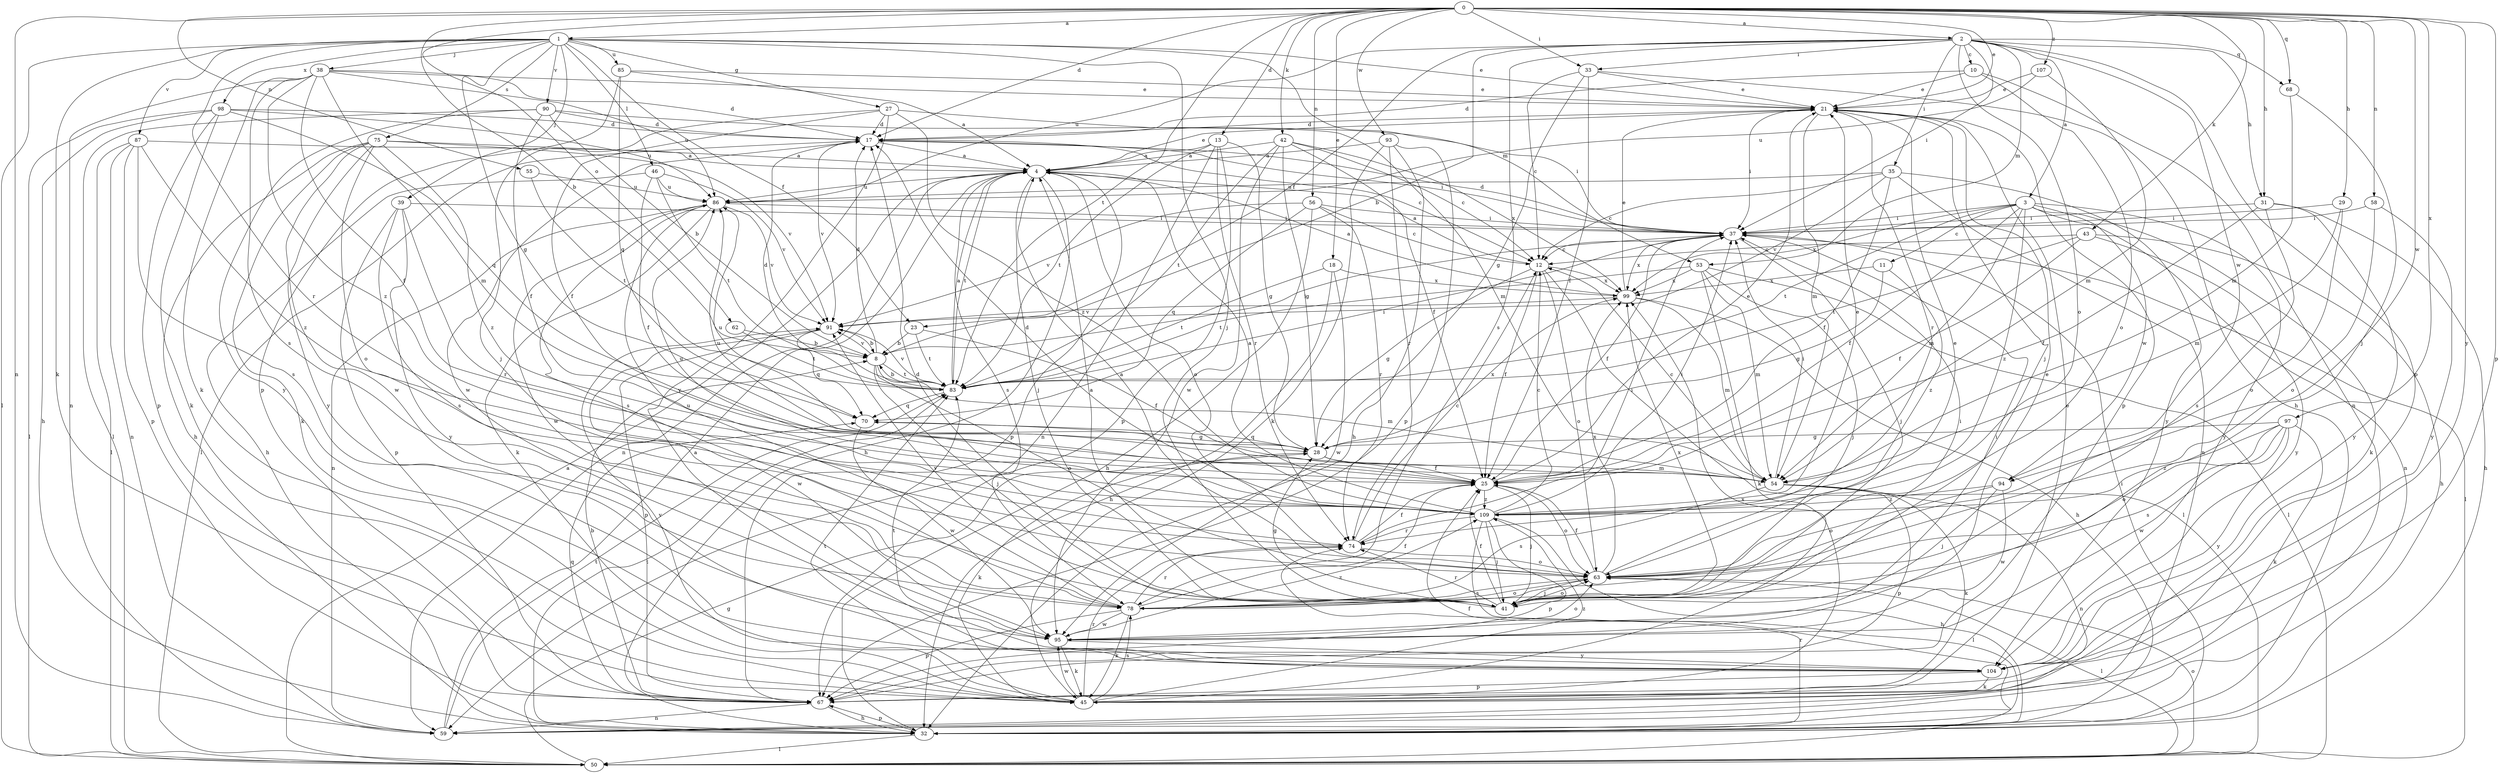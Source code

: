 strict digraph  {
0;
1;
2;
3;
4;
8;
10;
11;
12;
13;
17;
18;
21;
23;
25;
27;
28;
29;
31;
32;
33;
35;
37;
38;
39;
41;
42;
43;
45;
46;
50;
53;
54;
55;
56;
58;
59;
62;
63;
67;
68;
70;
74;
75;
78;
83;
85;
86;
87;
90;
91;
93;
94;
95;
97;
98;
99;
104;
107;
109;
0 -> 1  [label=a];
0 -> 2  [label=a];
0 -> 8  [label=b];
0 -> 13  [label=d];
0 -> 17  [label=d];
0 -> 18  [label=e];
0 -> 21  [label=e];
0 -> 29  [label=h];
0 -> 31  [label=h];
0 -> 33  [label=i];
0 -> 42  [label=k];
0 -> 43  [label=k];
0 -> 55  [label=n];
0 -> 56  [label=n];
0 -> 58  [label=n];
0 -> 59  [label=n];
0 -> 62  [label=o];
0 -> 67  [label=p];
0 -> 68  [label=q];
0 -> 83  [label=t];
0 -> 93  [label=w];
0 -> 94  [label=w];
0 -> 97  [label=x];
0 -> 104  [label=y];
0 -> 107  [label=z];
1 -> 21  [label=e];
1 -> 23  [label=f];
1 -> 27  [label=g];
1 -> 28  [label=g];
1 -> 38  [label=j];
1 -> 39  [label=j];
1 -> 41  [label=j];
1 -> 45  [label=k];
1 -> 46  [label=l];
1 -> 50  [label=l];
1 -> 53  [label=m];
1 -> 74  [label=r];
1 -> 75  [label=s];
1 -> 85  [label=u];
1 -> 87  [label=v];
1 -> 90  [label=v];
1 -> 98  [label=x];
2 -> 3  [label=a];
2 -> 8  [label=b];
2 -> 10  [label=c];
2 -> 23  [label=f];
2 -> 31  [label=h];
2 -> 33  [label=i];
2 -> 35  [label=i];
2 -> 37  [label=i];
2 -> 53  [label=m];
2 -> 63  [label=o];
2 -> 67  [label=p];
2 -> 68  [label=q];
2 -> 78  [label=s];
2 -> 86  [label=u];
2 -> 94  [label=w];
3 -> 11  [label=c];
3 -> 25  [label=f];
3 -> 37  [label=i];
3 -> 45  [label=k];
3 -> 54  [label=m];
3 -> 59  [label=n];
3 -> 83  [label=t];
3 -> 94  [label=w];
3 -> 99  [label=x];
3 -> 104  [label=y];
3 -> 109  [label=z];
4 -> 21  [label=e];
4 -> 32  [label=h];
4 -> 41  [label=j];
4 -> 59  [label=n];
4 -> 63  [label=o];
4 -> 67  [label=p];
4 -> 78  [label=s];
4 -> 83  [label=t];
4 -> 86  [label=u];
8 -> 17  [label=d];
8 -> 37  [label=i];
8 -> 41  [label=j];
8 -> 54  [label=m];
8 -> 63  [label=o];
8 -> 83  [label=t];
8 -> 91  [label=v];
10 -> 17  [label=d];
10 -> 21  [label=e];
10 -> 59  [label=n];
10 -> 63  [label=o];
11 -> 28  [label=g];
11 -> 99  [label=x];
11 -> 109  [label=z];
12 -> 4  [label=a];
12 -> 25  [label=f];
12 -> 28  [label=g];
12 -> 50  [label=l];
12 -> 63  [label=o];
12 -> 99  [label=x];
13 -> 4  [label=a];
13 -> 28  [label=g];
13 -> 59  [label=n];
13 -> 67  [label=p];
13 -> 74  [label=r];
13 -> 83  [label=t];
17 -> 4  [label=a];
17 -> 12  [label=c];
17 -> 37  [label=i];
17 -> 50  [label=l];
17 -> 91  [label=v];
17 -> 95  [label=w];
18 -> 32  [label=h];
18 -> 83  [label=t];
18 -> 95  [label=w];
18 -> 99  [label=x];
21 -> 17  [label=d];
21 -> 37  [label=i];
21 -> 41  [label=j];
21 -> 54  [label=m];
21 -> 67  [label=p];
21 -> 74  [label=r];
23 -> 8  [label=b];
23 -> 25  [label=f];
23 -> 83  [label=t];
25 -> 21  [label=e];
25 -> 41  [label=j];
25 -> 63  [label=o];
25 -> 109  [label=z];
27 -> 17  [label=d];
27 -> 25  [label=f];
27 -> 41  [label=j];
27 -> 54  [label=m];
27 -> 104  [label=y];
27 -> 109  [label=z];
28 -> 25  [label=f];
28 -> 45  [label=k];
28 -> 54  [label=m];
28 -> 70  [label=q];
28 -> 86  [label=u];
28 -> 99  [label=x];
29 -> 37  [label=i];
29 -> 54  [label=m];
29 -> 63  [label=o];
31 -> 25  [label=f];
31 -> 32  [label=h];
31 -> 37  [label=i];
31 -> 78  [label=s];
31 -> 104  [label=y];
32 -> 25  [label=f];
32 -> 37  [label=i];
32 -> 50  [label=l];
32 -> 67  [label=p];
32 -> 74  [label=r];
32 -> 83  [label=t];
33 -> 12  [label=c];
33 -> 21  [label=e];
33 -> 25  [label=f];
33 -> 28  [label=g];
33 -> 32  [label=h];
35 -> 12  [label=c];
35 -> 25  [label=f];
35 -> 59  [label=n];
35 -> 86  [label=u];
35 -> 91  [label=v];
35 -> 104  [label=y];
37 -> 12  [label=c];
37 -> 17  [label=d];
37 -> 25  [label=f];
37 -> 41  [label=j];
37 -> 50  [label=l];
37 -> 99  [label=x];
38 -> 17  [label=d];
38 -> 21  [label=e];
38 -> 25  [label=f];
38 -> 45  [label=k];
38 -> 54  [label=m];
38 -> 59  [label=n];
38 -> 78  [label=s];
38 -> 86  [label=u];
38 -> 109  [label=z];
39 -> 37  [label=i];
39 -> 67  [label=p];
39 -> 74  [label=r];
39 -> 78  [label=s];
39 -> 104  [label=y];
41 -> 4  [label=a];
41 -> 17  [label=d];
41 -> 25  [label=f];
41 -> 28  [label=g];
41 -> 37  [label=i];
41 -> 63  [label=o];
41 -> 74  [label=r];
41 -> 91  [label=v];
41 -> 99  [label=x];
42 -> 4  [label=a];
42 -> 12  [label=c];
42 -> 25  [label=f];
42 -> 28  [label=g];
42 -> 83  [label=t];
42 -> 95  [label=w];
42 -> 99  [label=x];
43 -> 12  [label=c];
43 -> 25  [label=f];
43 -> 32  [label=h];
43 -> 83  [label=t];
43 -> 104  [label=y];
45 -> 21  [label=e];
45 -> 74  [label=r];
45 -> 78  [label=s];
45 -> 83  [label=t];
45 -> 91  [label=v];
45 -> 95  [label=w];
45 -> 99  [label=x];
45 -> 109  [label=z];
46 -> 25  [label=f];
46 -> 32  [label=h];
46 -> 83  [label=t];
46 -> 86  [label=u];
46 -> 91  [label=v];
50 -> 4  [label=a];
50 -> 28  [label=g];
50 -> 63  [label=o];
53 -> 41  [label=j];
53 -> 45  [label=k];
53 -> 50  [label=l];
53 -> 54  [label=m];
53 -> 83  [label=t];
53 -> 99  [label=x];
54 -> 12  [label=c];
54 -> 37  [label=i];
54 -> 45  [label=k];
54 -> 59  [label=n];
54 -> 67  [label=p];
54 -> 78  [label=s];
54 -> 86  [label=u];
55 -> 83  [label=t];
55 -> 86  [label=u];
56 -> 12  [label=c];
56 -> 32  [label=h];
56 -> 37  [label=i];
56 -> 70  [label=q];
56 -> 74  [label=r];
56 -> 91  [label=v];
58 -> 37  [label=i];
58 -> 63  [label=o];
58 -> 104  [label=y];
59 -> 4  [label=a];
59 -> 83  [label=t];
62 -> 8  [label=b];
62 -> 83  [label=t];
63 -> 4  [label=a];
63 -> 21  [label=e];
63 -> 25  [label=f];
63 -> 41  [label=j];
63 -> 50  [label=l];
63 -> 78  [label=s];
63 -> 99  [label=x];
67 -> 8  [label=b];
67 -> 32  [label=h];
67 -> 59  [label=n];
67 -> 70  [label=q];
68 -> 41  [label=j];
68 -> 54  [label=m];
70 -> 28  [label=g];
70 -> 95  [label=w];
74 -> 12  [label=c];
74 -> 25  [label=f];
74 -> 37  [label=i];
74 -> 63  [label=o];
75 -> 4  [label=a];
75 -> 32  [label=h];
75 -> 45  [label=k];
75 -> 63  [label=o];
75 -> 91  [label=v];
75 -> 95  [label=w];
75 -> 104  [label=y];
75 -> 109  [label=z];
78 -> 25  [label=f];
78 -> 45  [label=k];
78 -> 63  [label=o];
78 -> 67  [label=p];
78 -> 74  [label=r];
78 -> 86  [label=u];
78 -> 95  [label=w];
83 -> 4  [label=a];
83 -> 8  [label=b];
83 -> 17  [label=d];
83 -> 37  [label=i];
83 -> 70  [label=q];
83 -> 91  [label=v];
85 -> 4  [label=a];
85 -> 21  [label=e];
85 -> 67  [label=p];
85 -> 70  [label=q];
86 -> 37  [label=i];
86 -> 45  [label=k];
86 -> 59  [label=n];
86 -> 78  [label=s];
86 -> 91  [label=v];
86 -> 95  [label=w];
87 -> 4  [label=a];
87 -> 50  [label=l];
87 -> 59  [label=n];
87 -> 67  [label=p];
87 -> 78  [label=s];
87 -> 109  [label=z];
90 -> 8  [label=b];
90 -> 17  [label=d];
90 -> 25  [label=f];
90 -> 37  [label=i];
90 -> 50  [label=l];
90 -> 104  [label=y];
91 -> 8  [label=b];
91 -> 67  [label=p];
91 -> 70  [label=q];
91 -> 95  [label=w];
93 -> 4  [label=a];
93 -> 32  [label=h];
93 -> 45  [label=k];
93 -> 67  [label=p];
93 -> 74  [label=r];
94 -> 41  [label=j];
94 -> 63  [label=o];
94 -> 95  [label=w];
94 -> 109  [label=z];
95 -> 21  [label=e];
95 -> 37  [label=i];
95 -> 45  [label=k];
95 -> 63  [label=o];
95 -> 104  [label=y];
95 -> 109  [label=z];
97 -> 28  [label=g];
97 -> 45  [label=k];
97 -> 63  [label=o];
97 -> 78  [label=s];
97 -> 95  [label=w];
97 -> 104  [label=y];
97 -> 109  [label=z];
98 -> 17  [label=d];
98 -> 32  [label=h];
98 -> 45  [label=k];
98 -> 50  [label=l];
98 -> 67  [label=p];
98 -> 70  [label=q];
98 -> 86  [label=u];
99 -> 4  [label=a];
99 -> 21  [label=e];
99 -> 32  [label=h];
99 -> 54  [label=m];
99 -> 91  [label=v];
104 -> 45  [label=k];
104 -> 67  [label=p];
104 -> 83  [label=t];
107 -> 21  [label=e];
107 -> 54  [label=m];
107 -> 86  [label=u];
109 -> 4  [label=a];
109 -> 12  [label=c];
109 -> 17  [label=d];
109 -> 21  [label=e];
109 -> 32  [label=h];
109 -> 37  [label=i];
109 -> 41  [label=j];
109 -> 50  [label=l];
109 -> 67  [label=p];
109 -> 74  [label=r];
109 -> 86  [label=u];
}
